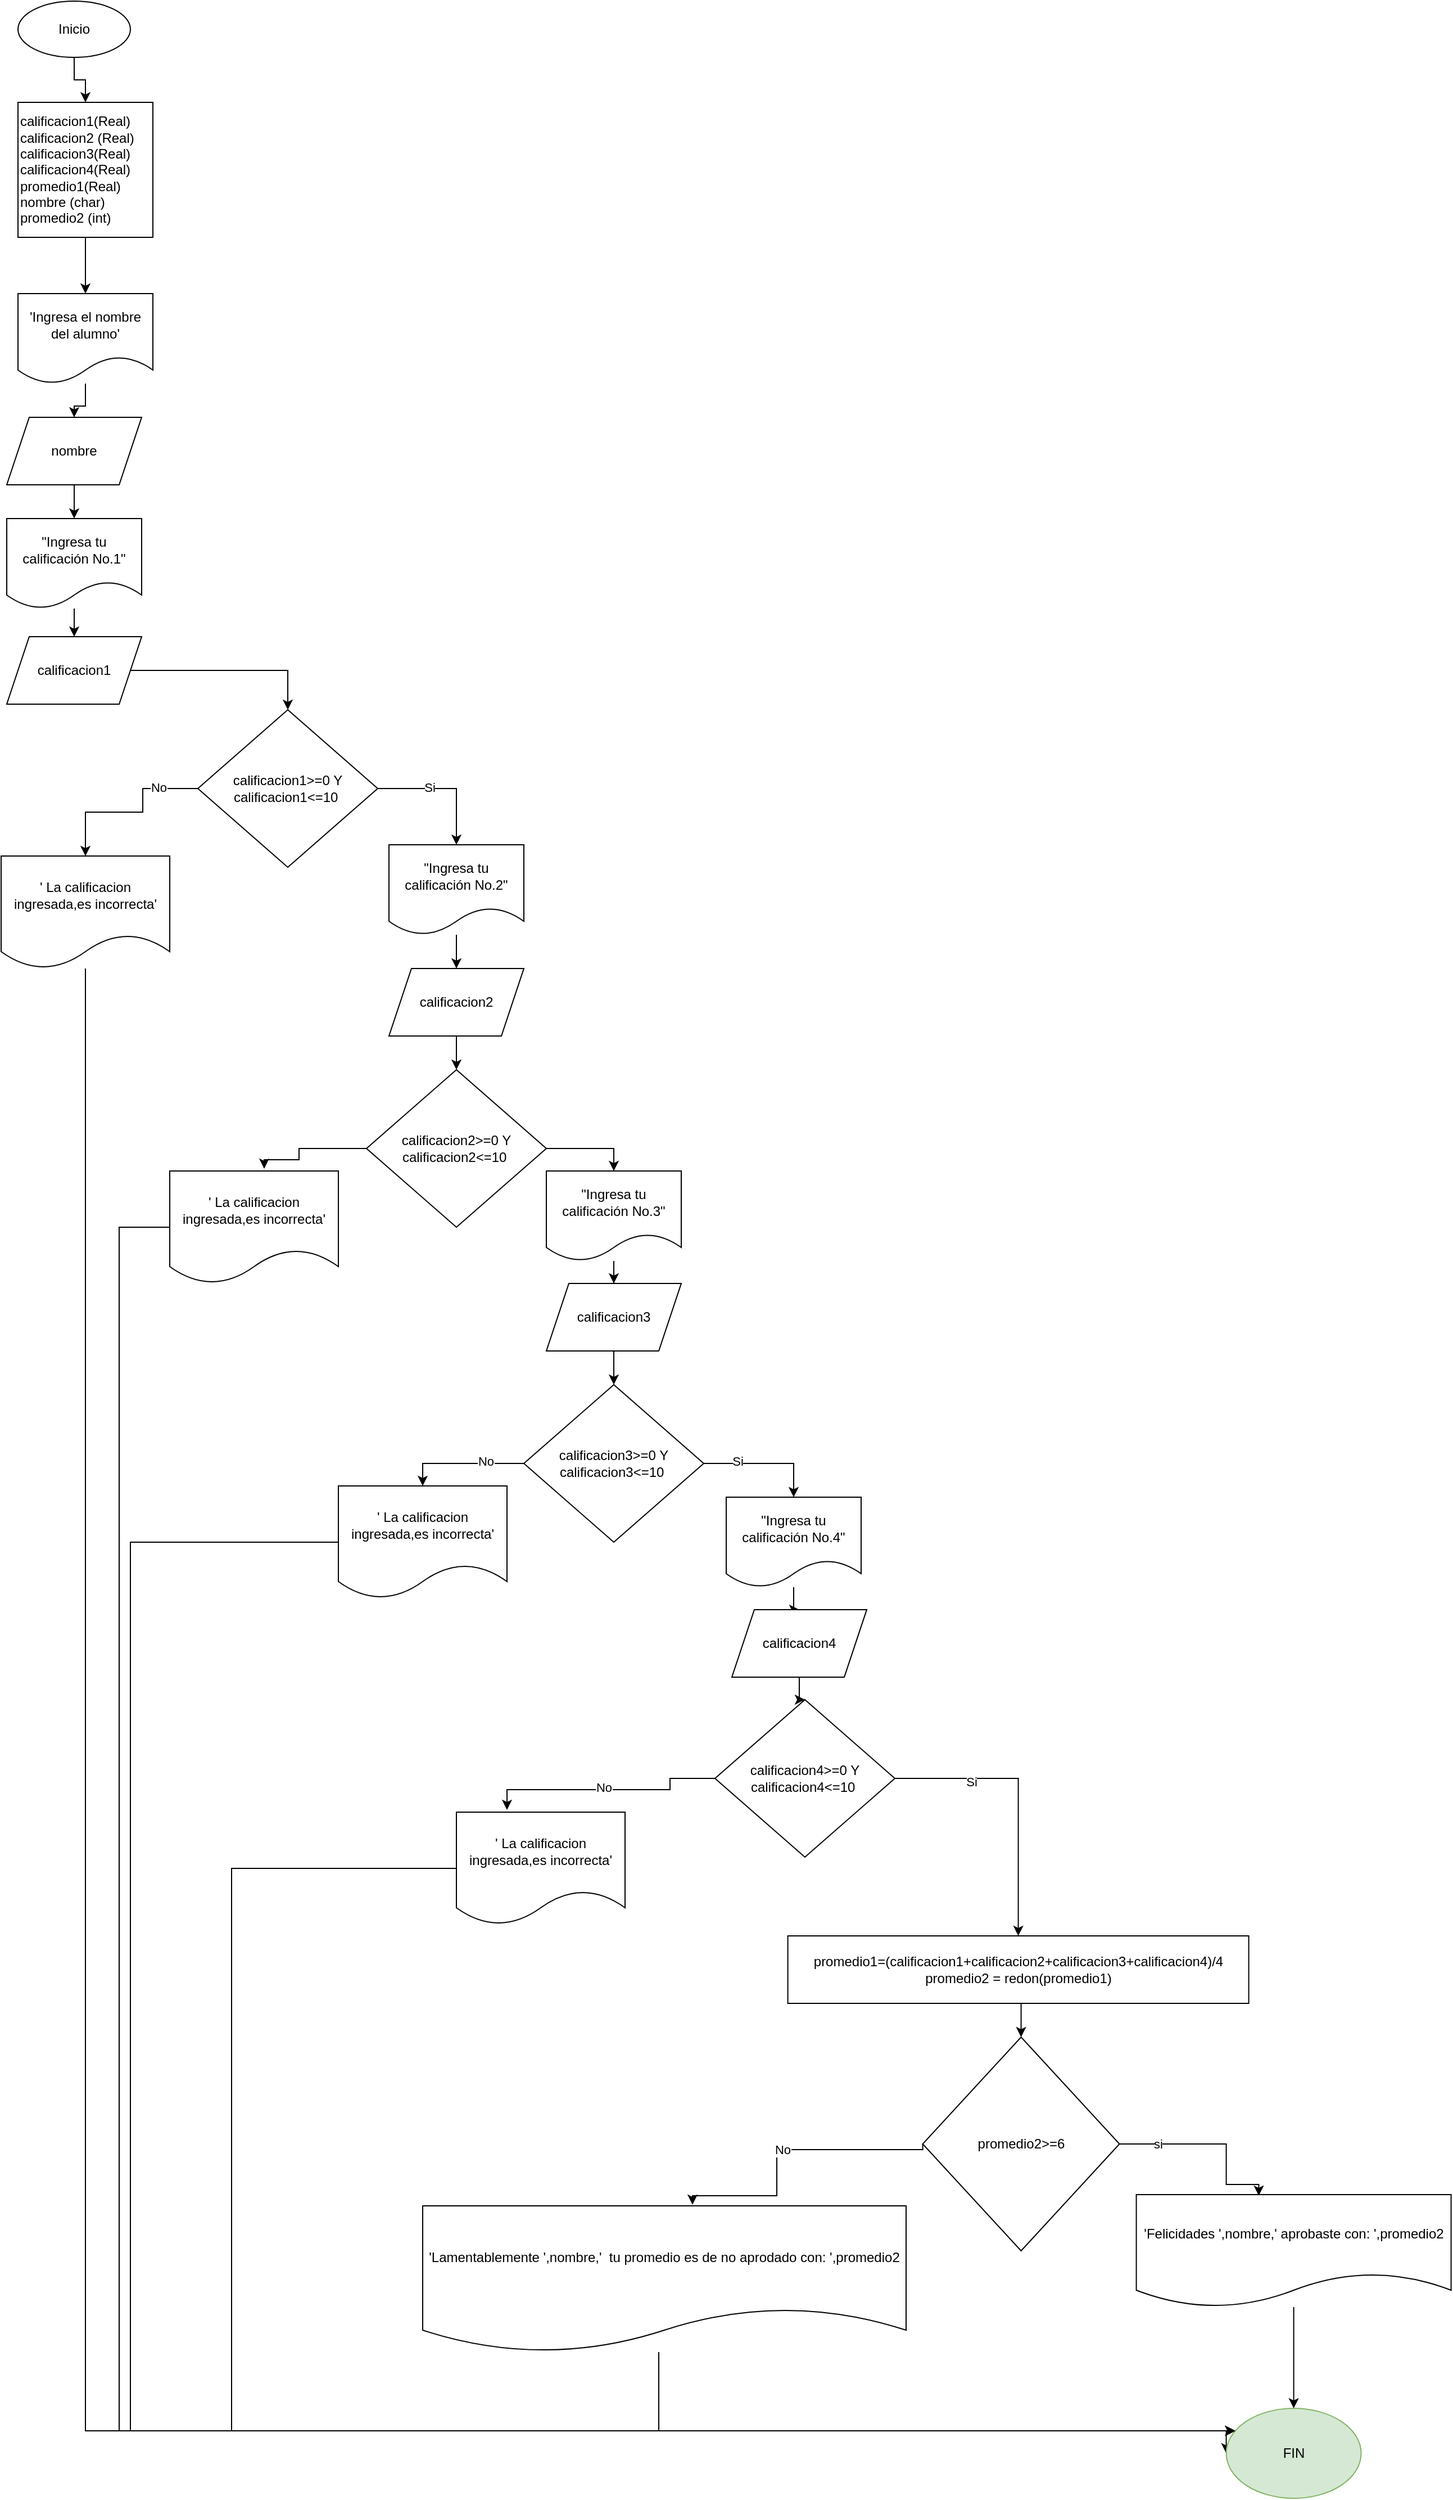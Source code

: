 <mxfile version="21.3.4" type="device">
  <diagram name="Página-1" id="eGPrered-zXxxrFgkIDY">
    <mxGraphModel dx="1434" dy="739" grid="1" gridSize="10" guides="1" tooltips="1" connect="1" arrows="1" fold="1" page="1" pageScale="1" pageWidth="1169" pageHeight="827" math="0" shadow="0">
      <root>
        <mxCell id="0" />
        <mxCell id="1" parent="0" />
        <mxCell id="r3RYGVM1jOBGxq23ziR6-3" value="" style="edgeStyle=orthogonalEdgeStyle;rounded=0;orthogonalLoop=1;jettySize=auto;html=1;" parent="1" source="r3RYGVM1jOBGxq23ziR6-1" target="r3RYGVM1jOBGxq23ziR6-2" edge="1">
          <mxGeometry relative="1" as="geometry" />
        </mxCell>
        <mxCell id="r3RYGVM1jOBGxq23ziR6-1" value="Inicio" style="ellipse;whiteSpace=wrap;html=1;" parent="1" vertex="1">
          <mxGeometry x="40" y="20" width="100" height="50" as="geometry" />
        </mxCell>
        <mxCell id="r3RYGVM1jOBGxq23ziR6-5" value="" style="edgeStyle=orthogonalEdgeStyle;rounded=0;orthogonalLoop=1;jettySize=auto;html=1;" parent="1" source="r3RYGVM1jOBGxq23ziR6-2" target="r3RYGVM1jOBGxq23ziR6-4" edge="1">
          <mxGeometry relative="1" as="geometry" />
        </mxCell>
        <mxCell id="r3RYGVM1jOBGxq23ziR6-2" value="&lt;div&gt;calificacion1(Real)&lt;/div&gt;&lt;div&gt;calificacion2 (Real)&lt;span style=&quot;&quot;&gt;&lt;/span&gt;&lt;/div&gt;&lt;div&gt;&lt;span style=&quot;&quot;&gt;calificacion3(Real)&lt;/span&gt;&lt;/div&gt;&lt;div&gt;&lt;span style=&quot;&quot;&gt;calificacion4(Real)&lt;/span&gt;&lt;/div&gt;&lt;div&gt;&lt;span style=&quot;&quot;&gt;promedio1(Real)&lt;/span&gt;&lt;/div&gt;&lt;div&gt;&lt;span style=&quot;&quot;&gt;nombre (char)&lt;/span&gt;&lt;/div&gt;&lt;div&gt;&lt;span style=&quot;&quot;&gt;promedio2 (int)&lt;/span&gt;&lt;/div&gt;" style="whiteSpace=wrap;html=1;aspect=fixed;align=left;" parent="1" vertex="1">
          <mxGeometry x="40" y="110" width="120" height="120" as="geometry" />
        </mxCell>
        <mxCell id="r3RYGVM1jOBGxq23ziR6-7" value="" style="edgeStyle=orthogonalEdgeStyle;rounded=0;orthogonalLoop=1;jettySize=auto;html=1;" parent="1" source="r3RYGVM1jOBGxq23ziR6-4" target="r3RYGVM1jOBGxq23ziR6-6" edge="1">
          <mxGeometry relative="1" as="geometry" />
        </mxCell>
        <mxCell id="r3RYGVM1jOBGxq23ziR6-4" value="&#39;Ingresa el nombre del alumno&#39;" style="shape=document;whiteSpace=wrap;html=1;boundedLbl=1;" parent="1" vertex="1">
          <mxGeometry x="40" y="280" width="120" height="80" as="geometry" />
        </mxCell>
        <mxCell id="r3RYGVM1jOBGxq23ziR6-10" value="" style="edgeStyle=orthogonalEdgeStyle;rounded=0;orthogonalLoop=1;jettySize=auto;html=1;" parent="1" source="r3RYGVM1jOBGxq23ziR6-6" target="r3RYGVM1jOBGxq23ziR6-8" edge="1">
          <mxGeometry relative="1" as="geometry" />
        </mxCell>
        <mxCell id="r3RYGVM1jOBGxq23ziR6-6" value="nombre" style="shape=parallelogram;perimeter=parallelogramPerimeter;whiteSpace=wrap;html=1;fixedSize=1;" parent="1" vertex="1">
          <mxGeometry x="30" y="390" width="120" height="60" as="geometry" />
        </mxCell>
        <mxCell id="r3RYGVM1jOBGxq23ziR6-12" value="" style="edgeStyle=orthogonalEdgeStyle;rounded=0;orthogonalLoop=1;jettySize=auto;html=1;" parent="1" source="r3RYGVM1jOBGxq23ziR6-8" target="r3RYGVM1jOBGxq23ziR6-9" edge="1">
          <mxGeometry relative="1" as="geometry" />
        </mxCell>
        <mxCell id="r3RYGVM1jOBGxq23ziR6-8" value="&quot;Ingresa tu calificación No.1&quot;" style="shape=document;whiteSpace=wrap;html=1;boundedLbl=1;" parent="1" vertex="1">
          <mxGeometry x="30" y="480" width="120" height="80" as="geometry" />
        </mxCell>
        <mxCell id="r3RYGVM1jOBGxq23ziR6-15" value="" style="edgeStyle=orthogonalEdgeStyle;rounded=0;orthogonalLoop=1;jettySize=auto;html=1;" parent="1" source="r3RYGVM1jOBGxq23ziR6-9" target="r3RYGVM1jOBGxq23ziR6-14" edge="1">
          <mxGeometry relative="1" as="geometry" />
        </mxCell>
        <mxCell id="r3RYGVM1jOBGxq23ziR6-9" value="calificacion1" style="shape=parallelogram;perimeter=parallelogramPerimeter;whiteSpace=wrap;html=1;fixedSize=1;" parent="1" vertex="1">
          <mxGeometry x="30" y="585" width="120" height="60" as="geometry" />
        </mxCell>
        <mxCell id="r3RYGVM1jOBGxq23ziR6-18" style="edgeStyle=orthogonalEdgeStyle;rounded=0;orthogonalLoop=1;jettySize=auto;html=1;entryX=0.5;entryY=0;entryDx=0;entryDy=0;" parent="1" source="r3RYGVM1jOBGxq23ziR6-14" target="r3RYGVM1jOBGxq23ziR6-17" edge="1">
          <mxGeometry relative="1" as="geometry">
            <mxPoint x="100" y="740" as="targetPoint" />
            <Array as="points">
              <mxPoint x="151" y="720" />
              <mxPoint x="151" y="741" />
              <mxPoint x="100" y="741" />
            </Array>
          </mxGeometry>
        </mxCell>
        <mxCell id="r3RYGVM1jOBGxq23ziR6-19" value="No" style="edgeLabel;html=1;align=center;verticalAlign=middle;resizable=0;points=[];" parent="r3RYGVM1jOBGxq23ziR6-18" vertex="1" connectable="0">
          <mxGeometry x="-0.562" y="-1" relative="1" as="geometry">
            <mxPoint as="offset" />
          </mxGeometry>
        </mxCell>
        <mxCell id="r3RYGVM1jOBGxq23ziR6-21" style="edgeStyle=orthogonalEdgeStyle;rounded=0;orthogonalLoop=1;jettySize=auto;html=1;entryX=0.5;entryY=0;entryDx=0;entryDy=0;" parent="1" source="r3RYGVM1jOBGxq23ziR6-14" target="r3RYGVM1jOBGxq23ziR6-20" edge="1">
          <mxGeometry relative="1" as="geometry" />
        </mxCell>
        <mxCell id="r3RYGVM1jOBGxq23ziR6-22" value="Si" style="edgeLabel;html=1;align=center;verticalAlign=middle;resizable=0;points=[];" parent="r3RYGVM1jOBGxq23ziR6-21" vertex="1" connectable="0">
          <mxGeometry x="-0.233" y="1" relative="1" as="geometry">
            <mxPoint as="offset" />
          </mxGeometry>
        </mxCell>
        <mxCell id="r3RYGVM1jOBGxq23ziR6-14" value="calificacion1&amp;gt;=0 Y calificacion1&amp;lt;=10&amp;nbsp;" style="rhombus;whiteSpace=wrap;html=1;" parent="1" vertex="1">
          <mxGeometry x="200" y="650" width="160" height="140" as="geometry" />
        </mxCell>
        <mxCell id="r3RYGVM1jOBGxq23ziR6-54" style="edgeStyle=orthogonalEdgeStyle;rounded=0;orthogonalLoop=1;jettySize=auto;html=1;" parent="1" source="r3RYGVM1jOBGxq23ziR6-17" target="r3RYGVM1jOBGxq23ziR6-53" edge="1">
          <mxGeometry relative="1" as="geometry">
            <Array as="points">
              <mxPoint x="100" y="2180" />
            </Array>
          </mxGeometry>
        </mxCell>
        <mxCell id="r3RYGVM1jOBGxq23ziR6-17" value="&#39; La calificacion ingresada,es incorrecta&#39;" style="shape=document;whiteSpace=wrap;html=1;boundedLbl=1;" parent="1" vertex="1">
          <mxGeometry x="25" y="780" width="150" height="100" as="geometry" />
        </mxCell>
        <mxCell id="r3RYGVM1jOBGxq23ziR6-24" value="" style="edgeStyle=orthogonalEdgeStyle;rounded=0;orthogonalLoop=1;jettySize=auto;html=1;" parent="1" source="r3RYGVM1jOBGxq23ziR6-20" target="r3RYGVM1jOBGxq23ziR6-23" edge="1">
          <mxGeometry relative="1" as="geometry" />
        </mxCell>
        <mxCell id="r3RYGVM1jOBGxq23ziR6-20" value="&quot;Ingresa tu calificación No.2&quot;" style="shape=document;whiteSpace=wrap;html=1;boundedLbl=1;" parent="1" vertex="1">
          <mxGeometry x="370" y="770" width="120" height="80" as="geometry" />
        </mxCell>
        <mxCell id="r3RYGVM1jOBGxq23ziR6-26" value="" style="edgeStyle=orthogonalEdgeStyle;rounded=0;orthogonalLoop=1;jettySize=auto;html=1;" parent="1" source="r3RYGVM1jOBGxq23ziR6-23" target="r3RYGVM1jOBGxq23ziR6-25" edge="1">
          <mxGeometry relative="1" as="geometry" />
        </mxCell>
        <mxCell id="r3RYGVM1jOBGxq23ziR6-23" value="calificacion2" style="shape=parallelogram;perimeter=parallelogramPerimeter;whiteSpace=wrap;html=1;fixedSize=1;" parent="1" vertex="1">
          <mxGeometry x="370" y="880" width="120" height="60" as="geometry" />
        </mxCell>
        <mxCell id="r3RYGVM1jOBGxq23ziR6-29" style="edgeStyle=orthogonalEdgeStyle;rounded=0;orthogonalLoop=1;jettySize=auto;html=1;entryX=0.56;entryY=-0.02;entryDx=0;entryDy=0;entryPerimeter=0;" parent="1" source="r3RYGVM1jOBGxq23ziR6-25" target="r3RYGVM1jOBGxq23ziR6-28" edge="1">
          <mxGeometry relative="1" as="geometry">
            <Array as="points">
              <mxPoint x="290" y="1040" />
              <mxPoint x="290" y="1050" />
              <mxPoint x="259" y="1050" />
            </Array>
          </mxGeometry>
        </mxCell>
        <mxCell id="r3RYGVM1jOBGxq23ziR6-31" style="edgeStyle=orthogonalEdgeStyle;rounded=0;orthogonalLoop=1;jettySize=auto;html=1;exitX=1;exitY=0.5;exitDx=0;exitDy=0;entryX=0.5;entryY=0;entryDx=0;entryDy=0;" parent="1" source="r3RYGVM1jOBGxq23ziR6-25" target="r3RYGVM1jOBGxq23ziR6-27" edge="1">
          <mxGeometry relative="1" as="geometry" />
        </mxCell>
        <mxCell id="r3RYGVM1jOBGxq23ziR6-25" value="calificacion2&amp;gt;=0 Y calificacion2&amp;lt;=10&amp;nbsp;" style="rhombus;whiteSpace=wrap;html=1;" parent="1" vertex="1">
          <mxGeometry x="350" y="970" width="160" height="140" as="geometry" />
        </mxCell>
        <mxCell id="r3RYGVM1jOBGxq23ziR6-33" value="" style="edgeStyle=orthogonalEdgeStyle;rounded=0;orthogonalLoop=1;jettySize=auto;html=1;" parent="1" source="r3RYGVM1jOBGxq23ziR6-27" target="r3RYGVM1jOBGxq23ziR6-32" edge="1">
          <mxGeometry relative="1" as="geometry" />
        </mxCell>
        <mxCell id="r3RYGVM1jOBGxq23ziR6-27" value="&quot;Ingresa tu calificación No.3&quot;" style="shape=document;whiteSpace=wrap;html=1;boundedLbl=1;" parent="1" vertex="1">
          <mxGeometry x="510" y="1060" width="120" height="80" as="geometry" />
        </mxCell>
        <mxCell id="r3RYGVM1jOBGxq23ziR6-55" style="edgeStyle=orthogonalEdgeStyle;rounded=0;orthogonalLoop=1;jettySize=auto;html=1;" parent="1" source="r3RYGVM1jOBGxq23ziR6-28" target="r3RYGVM1jOBGxq23ziR6-53" edge="1">
          <mxGeometry relative="1" as="geometry">
            <Array as="points">
              <mxPoint x="130" y="1110" />
              <mxPoint x="130" y="2180" />
            </Array>
          </mxGeometry>
        </mxCell>
        <mxCell id="r3RYGVM1jOBGxq23ziR6-28" value="&#39; La calificacion ingresada,es incorrecta&#39;" style="shape=document;whiteSpace=wrap;html=1;boundedLbl=1;" parent="1" vertex="1">
          <mxGeometry x="175" y="1060" width="150" height="100" as="geometry" />
        </mxCell>
        <mxCell id="r3RYGVM1jOBGxq23ziR6-35" value="" style="edgeStyle=orthogonalEdgeStyle;rounded=0;orthogonalLoop=1;jettySize=auto;html=1;" parent="1" source="r3RYGVM1jOBGxq23ziR6-32" target="r3RYGVM1jOBGxq23ziR6-34" edge="1">
          <mxGeometry relative="1" as="geometry" />
        </mxCell>
        <mxCell id="r3RYGVM1jOBGxq23ziR6-32" value="calificacion3" style="shape=parallelogram;perimeter=parallelogramPerimeter;whiteSpace=wrap;html=1;fixedSize=1;" parent="1" vertex="1">
          <mxGeometry x="510" y="1160" width="120" height="60" as="geometry" />
        </mxCell>
        <mxCell id="r3RYGVM1jOBGxq23ziR6-37" style="edgeStyle=orthogonalEdgeStyle;rounded=0;orthogonalLoop=1;jettySize=auto;html=1;entryX=0.5;entryY=0;entryDx=0;entryDy=0;" parent="1" source="r3RYGVM1jOBGxq23ziR6-34" target="r3RYGVM1jOBGxq23ziR6-36" edge="1">
          <mxGeometry relative="1" as="geometry" />
        </mxCell>
        <mxCell id="r3RYGVM1jOBGxq23ziR6-69" value="Si" style="edgeLabel;html=1;align=center;verticalAlign=middle;resizable=0;points=[];" parent="r3RYGVM1jOBGxq23ziR6-37" vertex="1" connectable="0">
          <mxGeometry x="-0.455" y="2" relative="1" as="geometry">
            <mxPoint as="offset" />
          </mxGeometry>
        </mxCell>
        <mxCell id="r3RYGVM1jOBGxq23ziR6-39" style="edgeStyle=orthogonalEdgeStyle;rounded=0;orthogonalLoop=1;jettySize=auto;html=1;entryX=0.5;entryY=0;entryDx=0;entryDy=0;" parent="1" source="r3RYGVM1jOBGxq23ziR6-34" target="r3RYGVM1jOBGxq23ziR6-38" edge="1">
          <mxGeometry relative="1" as="geometry" />
        </mxCell>
        <mxCell id="r3RYGVM1jOBGxq23ziR6-70" value="No" style="edgeLabel;html=1;align=center;verticalAlign=middle;resizable=0;points=[];" parent="r3RYGVM1jOBGxq23ziR6-39" vertex="1" connectable="0">
          <mxGeometry x="-0.382" y="-2" relative="1" as="geometry">
            <mxPoint as="offset" />
          </mxGeometry>
        </mxCell>
        <mxCell id="r3RYGVM1jOBGxq23ziR6-34" value="calificacion3&amp;gt;=0 Y calificacion3&amp;lt;=10&amp;nbsp;" style="rhombus;whiteSpace=wrap;html=1;" parent="1" vertex="1">
          <mxGeometry x="490" y="1250" width="160" height="140" as="geometry" />
        </mxCell>
        <mxCell id="r3RYGVM1jOBGxq23ziR6-57" value="" style="edgeStyle=orthogonalEdgeStyle;rounded=0;orthogonalLoop=1;jettySize=auto;html=1;" parent="1" source="r3RYGVM1jOBGxq23ziR6-36" target="r3RYGVM1jOBGxq23ziR6-40" edge="1">
          <mxGeometry relative="1" as="geometry" />
        </mxCell>
        <mxCell id="r3RYGVM1jOBGxq23ziR6-36" value="&quot;Ingresa tu calificación No.4&quot;" style="shape=document;whiteSpace=wrap;html=1;boundedLbl=1;" parent="1" vertex="1">
          <mxGeometry x="670" y="1350" width="120" height="80" as="geometry" />
        </mxCell>
        <mxCell id="r3RYGVM1jOBGxq23ziR6-56" style="edgeStyle=orthogonalEdgeStyle;rounded=0;orthogonalLoop=1;jettySize=auto;html=1;entryX=0;entryY=0.5;entryDx=0;entryDy=0;" parent="1" source="r3RYGVM1jOBGxq23ziR6-38" target="r3RYGVM1jOBGxq23ziR6-53" edge="1">
          <mxGeometry relative="1" as="geometry">
            <Array as="points">
              <mxPoint x="140" y="1390" />
              <mxPoint x="140" y="2180" />
              <mxPoint x="1115" y="2180" />
            </Array>
          </mxGeometry>
        </mxCell>
        <mxCell id="r3RYGVM1jOBGxq23ziR6-38" value="&#39; La calificacion ingresada,es incorrecta&#39;" style="shape=document;whiteSpace=wrap;html=1;boundedLbl=1;" parent="1" vertex="1">
          <mxGeometry x="325" y="1340" width="150" height="100" as="geometry" />
        </mxCell>
        <mxCell id="r3RYGVM1jOBGxq23ziR6-65" value="" style="edgeStyle=orthogonalEdgeStyle;rounded=0;orthogonalLoop=1;jettySize=auto;html=1;" parent="1" source="r3RYGVM1jOBGxq23ziR6-40" target="r3RYGVM1jOBGxq23ziR6-58" edge="1">
          <mxGeometry relative="1" as="geometry" />
        </mxCell>
        <mxCell id="r3RYGVM1jOBGxq23ziR6-40" value="calificacion4" style="shape=parallelogram;perimeter=parallelogramPerimeter;whiteSpace=wrap;html=1;fixedSize=1;" parent="1" vertex="1">
          <mxGeometry x="675" y="1450" width="120" height="60" as="geometry" />
        </mxCell>
        <mxCell id="r3RYGVM1jOBGxq23ziR6-46" style="edgeStyle=orthogonalEdgeStyle;rounded=0;orthogonalLoop=1;jettySize=auto;html=1;exitX=0.5;exitY=1;exitDx=0;exitDy=0;entryX=0.5;entryY=0;entryDx=0;entryDy=0;" parent="1" source="r3RYGVM1jOBGxq23ziR6-42" target="r3RYGVM1jOBGxq23ziR6-45" edge="1">
          <mxGeometry relative="1" as="geometry" />
        </mxCell>
        <mxCell id="r3RYGVM1jOBGxq23ziR6-42" value="&lt;div&gt;promedio1=(calificacion1+calificacion2+calificacion3+calificacion4)/4&lt;/div&gt;&lt;div&gt;promedio2 = redon(promedio1)&lt;span style=&quot;&quot;&gt;&lt;/span&gt;&lt;/div&gt;" style="rounded=0;whiteSpace=wrap;html=1;" parent="1" vertex="1">
          <mxGeometry x="724.8" y="1740" width="410" height="60" as="geometry" />
        </mxCell>
        <mxCell id="r3RYGVM1jOBGxq23ziR6-49" style="edgeStyle=orthogonalEdgeStyle;rounded=0;orthogonalLoop=1;jettySize=auto;html=1;entryX=0.389;entryY=0.01;entryDx=0;entryDy=0;entryPerimeter=0;" parent="1" source="r3RYGVM1jOBGxq23ziR6-45" target="r3RYGVM1jOBGxq23ziR6-47" edge="1">
          <mxGeometry relative="1" as="geometry">
            <mxPoint x="1124.8" y="1960" as="targetPoint" />
            <Array as="points">
              <mxPoint x="1114.8" y="1925" />
              <mxPoint x="1114.8" y="1961" />
              <mxPoint x="1143.8" y="1961" />
            </Array>
          </mxGeometry>
        </mxCell>
        <mxCell id="r3RYGVM1jOBGxq23ziR6-50" value="si" style="edgeLabel;html=1;align=center;verticalAlign=middle;resizable=0;points=[];" parent="r3RYGVM1jOBGxq23ziR6-49" vertex="1" connectable="0">
          <mxGeometry x="-0.6" relative="1" as="geometry">
            <mxPoint as="offset" />
          </mxGeometry>
        </mxCell>
        <mxCell id="r3RYGVM1jOBGxq23ziR6-52" value="No" style="edgeStyle=orthogonalEdgeStyle;rounded=0;orthogonalLoop=1;jettySize=auto;html=1;exitX=0;exitY=0.5;exitDx=0;exitDy=0;entryX=0.547;entryY=-0.008;entryDx=0;entryDy=0;entryPerimeter=0;" parent="1" source="r3RYGVM1jOBGxq23ziR6-45" edge="1">
          <mxGeometry relative="1" as="geometry">
            <mxPoint x="640.01" y="1978.96" as="targetPoint" />
            <Array as="points">
              <mxPoint x="845" y="1930" />
              <mxPoint x="715" y="1930" />
              <mxPoint x="715" y="1971" />
              <mxPoint x="640" y="1971" />
            </Array>
          </mxGeometry>
        </mxCell>
        <mxCell id="r3RYGVM1jOBGxq23ziR6-45" value="promedio2&amp;gt;=6" style="rhombus;whiteSpace=wrap;html=1;" parent="1" vertex="1">
          <mxGeometry x="844.8" y="1830" width="175" height="190" as="geometry" />
        </mxCell>
        <mxCell id="r3RYGVM1jOBGxq23ziR6-63" style="edgeStyle=orthogonalEdgeStyle;rounded=0;orthogonalLoop=1;jettySize=auto;html=1;" parent="1" source="r3RYGVM1jOBGxq23ziR6-47" target="r3RYGVM1jOBGxq23ziR6-53" edge="1">
          <mxGeometry relative="1" as="geometry" />
        </mxCell>
        <mxCell id="r3RYGVM1jOBGxq23ziR6-47" value="&#39;Felicidades &#39;,nombre,&#39; aprobaste con: &#39;,promedio2" style="shape=document;whiteSpace=wrap;html=1;boundedLbl=1;" parent="1" vertex="1">
          <mxGeometry x="1034.8" y="1970" width="280" height="100" as="geometry" />
        </mxCell>
        <mxCell id="r3RYGVM1jOBGxq23ziR6-62" style="edgeStyle=orthogonalEdgeStyle;rounded=0;orthogonalLoop=1;jettySize=auto;html=1;" parent="1" source="r3RYGVM1jOBGxq23ziR6-51" target="r3RYGVM1jOBGxq23ziR6-53" edge="1">
          <mxGeometry relative="1" as="geometry">
            <Array as="points">
              <mxPoint x="610" y="2180" />
            </Array>
          </mxGeometry>
        </mxCell>
        <mxCell id="r3RYGVM1jOBGxq23ziR6-51" value="&#39;Lamentablemente &#39;,nombre,&#39;&amp;nbsp; tu promedio es de no aprodado con: &#39;,promedio2" style="shape=document;whiteSpace=wrap;html=1;boundedLbl=1;" parent="1" vertex="1">
          <mxGeometry x="400" y="1980" width="430" height="130" as="geometry" />
        </mxCell>
        <mxCell id="r3RYGVM1jOBGxq23ziR6-53" value="FIN" style="ellipse;whiteSpace=wrap;html=1;fillColor=#d5e8d4;strokeColor=#82b366;" parent="1" vertex="1">
          <mxGeometry x="1114.8" y="2160" width="120" height="80" as="geometry" />
        </mxCell>
        <mxCell id="r3RYGVM1jOBGxq23ziR6-60" style="edgeStyle=orthogonalEdgeStyle;rounded=0;orthogonalLoop=1;jettySize=auto;html=1;entryX=0.3;entryY=-0.02;entryDx=0;entryDy=0;entryPerimeter=0;" parent="1" source="r3RYGVM1jOBGxq23ziR6-58" target="r3RYGVM1jOBGxq23ziR6-59" edge="1">
          <mxGeometry relative="1" as="geometry">
            <Array as="points">
              <mxPoint x="620" y="1600" />
              <mxPoint x="620" y="1610" />
              <mxPoint x="475" y="1610" />
            </Array>
          </mxGeometry>
        </mxCell>
        <mxCell id="r3RYGVM1jOBGxq23ziR6-66" value="No" style="edgeLabel;html=1;align=center;verticalAlign=middle;resizable=0;points=[];" parent="r3RYGVM1jOBGxq23ziR6-60" vertex="1" connectable="0">
          <mxGeometry x="0.024" y="-2" relative="1" as="geometry">
            <mxPoint as="offset" />
          </mxGeometry>
        </mxCell>
        <mxCell id="r3RYGVM1jOBGxq23ziR6-67" style="edgeStyle=orthogonalEdgeStyle;rounded=0;orthogonalLoop=1;jettySize=auto;html=1;entryX=0.5;entryY=0;entryDx=0;entryDy=0;" parent="1" source="r3RYGVM1jOBGxq23ziR6-58" target="r3RYGVM1jOBGxq23ziR6-42" edge="1">
          <mxGeometry relative="1" as="geometry">
            <Array as="points">
              <mxPoint x="930" y="1600" />
            </Array>
          </mxGeometry>
        </mxCell>
        <mxCell id="r3RYGVM1jOBGxq23ziR6-68" value="Si" style="edgeLabel;html=1;align=center;verticalAlign=middle;resizable=0;points=[];" parent="r3RYGVM1jOBGxq23ziR6-67" vertex="1" connectable="0">
          <mxGeometry x="-0.456" y="-3" relative="1" as="geometry">
            <mxPoint as="offset" />
          </mxGeometry>
        </mxCell>
        <mxCell id="r3RYGVM1jOBGxq23ziR6-58" value="calificacion4&amp;gt;=0 Y calificacion4&amp;lt;=10&amp;nbsp;" style="rhombus;whiteSpace=wrap;html=1;" parent="1" vertex="1">
          <mxGeometry x="660" y="1530" width="160" height="140" as="geometry" />
        </mxCell>
        <mxCell id="r3RYGVM1jOBGxq23ziR6-61" style="edgeStyle=orthogonalEdgeStyle;rounded=0;orthogonalLoop=1;jettySize=auto;html=1;" parent="1" source="r3RYGVM1jOBGxq23ziR6-59" target="r3RYGVM1jOBGxq23ziR6-53" edge="1">
          <mxGeometry relative="1" as="geometry">
            <mxPoint x="300" y="2180" as="targetPoint" />
            <Array as="points">
              <mxPoint x="230" y="1680" />
              <mxPoint x="230" y="2180" />
            </Array>
          </mxGeometry>
        </mxCell>
        <mxCell id="r3RYGVM1jOBGxq23ziR6-59" value="&#39; La calificacion ingresada,es incorrecta&#39;" style="shape=document;whiteSpace=wrap;html=1;boundedLbl=1;" parent="1" vertex="1">
          <mxGeometry x="430" y="1630" width="150" height="100" as="geometry" />
        </mxCell>
      </root>
    </mxGraphModel>
  </diagram>
</mxfile>
